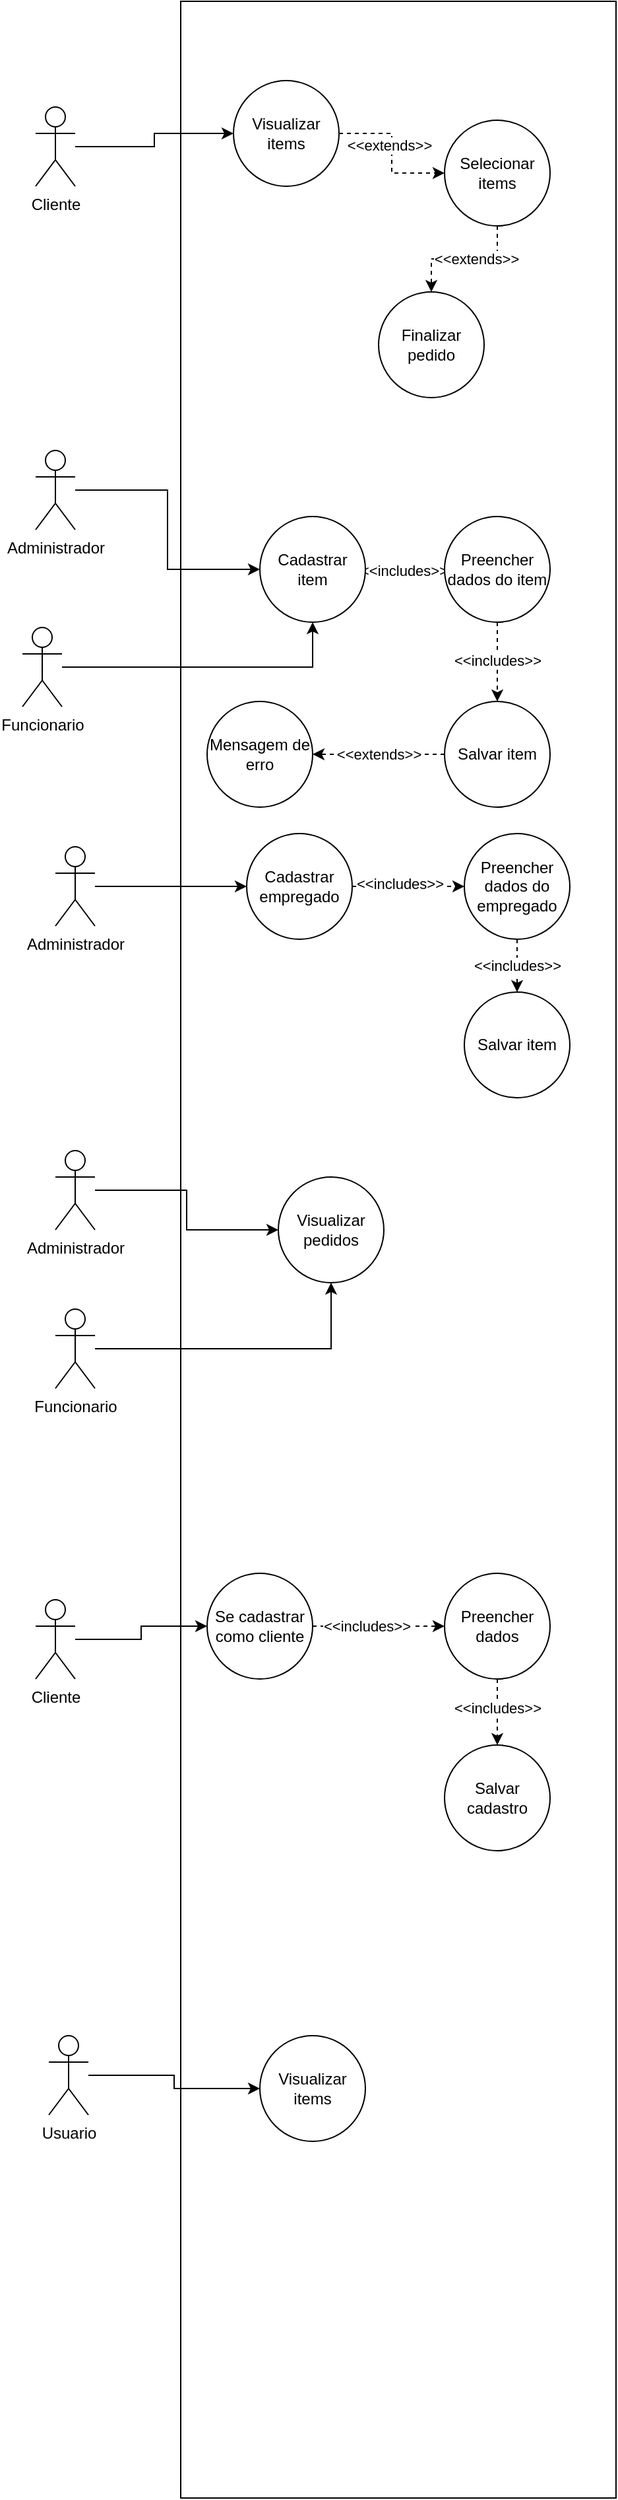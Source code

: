<mxfile version="20.2.3" type="device"><diagram id="qjI5TjbyqnC-1DlbSo3F" name="Página-1"><mxGraphModel dx="1369" dy="954" grid="1" gridSize="10" guides="1" tooltips="1" connect="1" arrows="1" fold="1" page="1" pageScale="1" pageWidth="827" pageHeight="1169" math="0" shadow="0"><root><mxCell id="0"/><mxCell id="1" parent="0"/><mxCell id="Bm8TlxDvVA3W-UxzWMQ6-3" value="" style="rounded=0;whiteSpace=wrap;html=1;" vertex="1" parent="1"><mxGeometry x="260" y="50" width="330" height="1890" as="geometry"/></mxCell><mxCell id="Bm8TlxDvVA3W-UxzWMQ6-9" style="edgeStyle=orthogonalEdgeStyle;rounded=0;orthogonalLoop=1;jettySize=auto;html=1;" edge="1" parent="1" source="Bm8TlxDvVA3W-UxzWMQ6-4" target="Bm8TlxDvVA3W-UxzWMQ6-5"><mxGeometry relative="1" as="geometry"/></mxCell><mxCell id="Bm8TlxDvVA3W-UxzWMQ6-4" value="Cliente" style="shape=umlActor;verticalLabelPosition=bottom;verticalAlign=top;html=1;outlineConnect=0;" vertex="1" parent="1"><mxGeometry x="150" y="130" width="30" height="60" as="geometry"/></mxCell><mxCell id="Bm8TlxDvVA3W-UxzWMQ6-10" style="edgeStyle=orthogonalEdgeStyle;rounded=0;orthogonalLoop=1;jettySize=auto;html=1;dashed=1;" edge="1" parent="1" source="Bm8TlxDvVA3W-UxzWMQ6-5" target="Bm8TlxDvVA3W-UxzWMQ6-7"><mxGeometry relative="1" as="geometry"/></mxCell><mxCell id="Bm8TlxDvVA3W-UxzWMQ6-12" value="&amp;lt;&amp;lt;extends&amp;gt;&amp;gt;" style="edgeLabel;html=1;align=center;verticalAlign=middle;resizable=0;points=[];" vertex="1" connectable="0" parent="Bm8TlxDvVA3W-UxzWMQ6-10"><mxGeometry x="-0.116" y="-2" relative="1" as="geometry"><mxPoint as="offset"/></mxGeometry></mxCell><mxCell id="Bm8TlxDvVA3W-UxzWMQ6-5" value="Visualizar items" style="ellipse;whiteSpace=wrap;html=1;aspect=fixed;" vertex="1" parent="1"><mxGeometry x="300" y="110" width="80" height="80" as="geometry"/></mxCell><mxCell id="Bm8TlxDvVA3W-UxzWMQ6-11" style="edgeStyle=orthogonalEdgeStyle;rounded=0;orthogonalLoop=1;jettySize=auto;html=1;dashed=1;" edge="1" parent="1" source="Bm8TlxDvVA3W-UxzWMQ6-7" target="Bm8TlxDvVA3W-UxzWMQ6-8"><mxGeometry relative="1" as="geometry"/></mxCell><mxCell id="Bm8TlxDvVA3W-UxzWMQ6-13" value="&amp;lt;&amp;lt;extends&amp;gt;&amp;gt;" style="edgeLabel;html=1;align=center;verticalAlign=middle;resizable=0;points=[];" vertex="1" connectable="0" parent="Bm8TlxDvVA3W-UxzWMQ6-11"><mxGeometry x="-0.168" relative="1" as="geometry"><mxPoint as="offset"/></mxGeometry></mxCell><mxCell id="Bm8TlxDvVA3W-UxzWMQ6-7" value="Selecionar items" style="ellipse;whiteSpace=wrap;html=1;aspect=fixed;" vertex="1" parent="1"><mxGeometry x="460" y="140" width="80" height="80" as="geometry"/></mxCell><mxCell id="Bm8TlxDvVA3W-UxzWMQ6-8" value="Finalizar pedido" style="ellipse;whiteSpace=wrap;html=1;aspect=fixed;" vertex="1" parent="1"><mxGeometry x="410" y="270" width="80" height="80" as="geometry"/></mxCell><mxCell id="Bm8TlxDvVA3W-UxzWMQ6-20" style="edgeStyle=orthogonalEdgeStyle;rounded=0;orthogonalLoop=1;jettySize=auto;html=1;" edge="1" parent="1" source="Bm8TlxDvVA3W-UxzWMQ6-15" target="Bm8TlxDvVA3W-UxzWMQ6-19"><mxGeometry relative="1" as="geometry"/></mxCell><mxCell id="Bm8TlxDvVA3W-UxzWMQ6-15" value="Administrador" style="shape=umlActor;verticalLabelPosition=bottom;verticalAlign=top;html=1;outlineConnect=0;" vertex="1" parent="1"><mxGeometry x="150" y="390" width="30" height="60" as="geometry"/></mxCell><mxCell id="Bm8TlxDvVA3W-UxzWMQ6-22" style="edgeStyle=orthogonalEdgeStyle;rounded=0;orthogonalLoop=1;jettySize=auto;html=1;dashed=1;" edge="1" parent="1" source="Bm8TlxDvVA3W-UxzWMQ6-19" target="Bm8TlxDvVA3W-UxzWMQ6-21"><mxGeometry relative="1" as="geometry"/></mxCell><mxCell id="Bm8TlxDvVA3W-UxzWMQ6-26" value="&amp;lt;&amp;lt;includes&amp;gt;&amp;gt;" style="edgeLabel;html=1;align=center;verticalAlign=middle;resizable=0;points=[];" vertex="1" connectable="0" parent="Bm8TlxDvVA3W-UxzWMQ6-22"><mxGeometry x="-0.045" y="-1" relative="1" as="geometry"><mxPoint as="offset"/></mxGeometry></mxCell><mxCell id="Bm8TlxDvVA3W-UxzWMQ6-19" value="Cadastrar item" style="ellipse;whiteSpace=wrap;html=1;aspect=fixed;" vertex="1" parent="1"><mxGeometry x="320" y="440" width="80" height="80" as="geometry"/></mxCell><mxCell id="Bm8TlxDvVA3W-UxzWMQ6-24" style="edgeStyle=orthogonalEdgeStyle;rounded=0;orthogonalLoop=1;jettySize=auto;html=1;dashed=1;" edge="1" parent="1" source="Bm8TlxDvVA3W-UxzWMQ6-21" target="Bm8TlxDvVA3W-UxzWMQ6-23"><mxGeometry relative="1" as="geometry"/></mxCell><mxCell id="Bm8TlxDvVA3W-UxzWMQ6-27" value="&amp;lt;&amp;lt;includes&amp;gt;&amp;gt;" style="edgeLabel;html=1;align=center;verticalAlign=middle;resizable=0;points=[];" vertex="1" connectable="0" parent="Bm8TlxDvVA3W-UxzWMQ6-24"><mxGeometry x="-0.045" relative="1" as="geometry"><mxPoint as="offset"/></mxGeometry></mxCell><mxCell id="Bm8TlxDvVA3W-UxzWMQ6-21" value="Preencher dados do item" style="ellipse;whiteSpace=wrap;html=1;aspect=fixed;" vertex="1" parent="1"><mxGeometry x="460" y="440" width="80" height="80" as="geometry"/></mxCell><mxCell id="Bm8TlxDvVA3W-UxzWMQ6-28" value="&amp;lt;&amp;lt;extends&amp;gt;&amp;gt;" style="edgeStyle=orthogonalEdgeStyle;rounded=0;orthogonalLoop=1;jettySize=auto;html=1;dashed=1;" edge="1" parent="1" source="Bm8TlxDvVA3W-UxzWMQ6-23" target="Bm8TlxDvVA3W-UxzWMQ6-25"><mxGeometry relative="1" as="geometry"/></mxCell><mxCell id="Bm8TlxDvVA3W-UxzWMQ6-23" value="Salvar item" style="ellipse;whiteSpace=wrap;html=1;aspect=fixed;" vertex="1" parent="1"><mxGeometry x="460" y="580" width="80" height="80" as="geometry"/></mxCell><mxCell id="Bm8TlxDvVA3W-UxzWMQ6-25" value="Mensagem de erro" style="ellipse;whiteSpace=wrap;html=1;aspect=fixed;" vertex="1" parent="1"><mxGeometry x="280" y="580" width="80" height="80" as="geometry"/></mxCell><mxCell id="Bm8TlxDvVA3W-UxzWMQ6-33" style="edgeStyle=orthogonalEdgeStyle;rounded=0;orthogonalLoop=1;jettySize=auto;html=1;" edge="1" parent="1" source="Bm8TlxDvVA3W-UxzWMQ6-34" target="Bm8TlxDvVA3W-UxzWMQ6-36"><mxGeometry relative="1" as="geometry"/></mxCell><mxCell id="Bm8TlxDvVA3W-UxzWMQ6-34" value="Administrador" style="shape=umlActor;verticalLabelPosition=bottom;verticalAlign=top;html=1;outlineConnect=0;" vertex="1" parent="1"><mxGeometry x="165" y="690" width="30" height="60" as="geometry"/></mxCell><mxCell id="Bm8TlxDvVA3W-UxzWMQ6-42" style="edgeStyle=orthogonalEdgeStyle;rounded=0;orthogonalLoop=1;jettySize=auto;html=1;dashed=1;" edge="1" parent="1" source="Bm8TlxDvVA3W-UxzWMQ6-36" target="Bm8TlxDvVA3W-UxzWMQ6-38"><mxGeometry relative="1" as="geometry"/></mxCell><mxCell id="Bm8TlxDvVA3W-UxzWMQ6-44" value="&amp;lt;&amp;lt;includes&amp;gt;&amp;gt;" style="edgeLabel;html=1;align=center;verticalAlign=middle;resizable=0;points=[];" vertex="1" connectable="0" parent="Bm8TlxDvVA3W-UxzWMQ6-42"><mxGeometry x="-0.153" y="2" relative="1" as="geometry"><mxPoint as="offset"/></mxGeometry></mxCell><mxCell id="Bm8TlxDvVA3W-UxzWMQ6-36" value="Cadastrar empregado" style="ellipse;whiteSpace=wrap;html=1;aspect=fixed;" vertex="1" parent="1"><mxGeometry x="310" y="680" width="80" height="80" as="geometry"/></mxCell><mxCell id="Bm8TlxDvVA3W-UxzWMQ6-43" value="&amp;lt;&amp;lt;includes&amp;gt;&amp;gt;" style="edgeStyle=orthogonalEdgeStyle;rounded=0;orthogonalLoop=1;jettySize=auto;html=1;dashed=1;" edge="1" parent="1" source="Bm8TlxDvVA3W-UxzWMQ6-38" target="Bm8TlxDvVA3W-UxzWMQ6-40"><mxGeometry relative="1" as="geometry"/></mxCell><mxCell id="Bm8TlxDvVA3W-UxzWMQ6-38" value="Preencher dados do empregado" style="ellipse;whiteSpace=wrap;html=1;aspect=fixed;" vertex="1" parent="1"><mxGeometry x="475" y="680" width="80" height="80" as="geometry"/></mxCell><mxCell id="Bm8TlxDvVA3W-UxzWMQ6-40" value="Salvar item" style="ellipse;whiteSpace=wrap;html=1;aspect=fixed;" vertex="1" parent="1"><mxGeometry x="475" y="800" width="80" height="80" as="geometry"/></mxCell><mxCell id="Bm8TlxDvVA3W-UxzWMQ6-50" style="edgeStyle=orthogonalEdgeStyle;rounded=0;orthogonalLoop=1;jettySize=auto;html=1;" edge="1" parent="1" source="Bm8TlxDvVA3W-UxzWMQ6-45" target="Bm8TlxDvVA3W-UxzWMQ6-46"><mxGeometry relative="1" as="geometry"/></mxCell><mxCell id="Bm8TlxDvVA3W-UxzWMQ6-45" value="Administrador" style="shape=umlActor;verticalLabelPosition=bottom;verticalAlign=top;html=1;outlineConnect=0;" vertex="1" parent="1"><mxGeometry x="165" y="920" width="30" height="60" as="geometry"/></mxCell><mxCell id="Bm8TlxDvVA3W-UxzWMQ6-46" value="Visualizar pedidos" style="ellipse;whiteSpace=wrap;html=1;aspect=fixed;" vertex="1" parent="1"><mxGeometry x="334" y="940" width="80" height="80" as="geometry"/></mxCell><mxCell id="Bm8TlxDvVA3W-UxzWMQ6-51" style="edgeStyle=orthogonalEdgeStyle;rounded=0;orthogonalLoop=1;jettySize=auto;html=1;" edge="1" parent="1" source="Bm8TlxDvVA3W-UxzWMQ6-49" target="Bm8TlxDvVA3W-UxzWMQ6-46"><mxGeometry relative="1" as="geometry"/></mxCell><mxCell id="Bm8TlxDvVA3W-UxzWMQ6-49" value="Funcionario" style="shape=umlActor;verticalLabelPosition=bottom;verticalAlign=top;html=1;outlineConnect=0;" vertex="1" parent="1"><mxGeometry x="165" y="1040" width="30" height="60" as="geometry"/></mxCell><mxCell id="Bm8TlxDvVA3W-UxzWMQ6-55" style="edgeStyle=orthogonalEdgeStyle;rounded=0;orthogonalLoop=1;jettySize=auto;html=1;" edge="1" parent="1" source="Bm8TlxDvVA3W-UxzWMQ6-52" target="Bm8TlxDvVA3W-UxzWMQ6-19"><mxGeometry relative="1" as="geometry"/></mxCell><mxCell id="Bm8TlxDvVA3W-UxzWMQ6-52" value="Funcionario" style="shape=umlActor;verticalLabelPosition=bottom;verticalAlign=top;html=1;outlineConnect=0;" vertex="1" parent="1"><mxGeometry x="140" y="524" width="30" height="60" as="geometry"/></mxCell><mxCell id="Bm8TlxDvVA3W-UxzWMQ6-61" style="edgeStyle=orthogonalEdgeStyle;rounded=0;orthogonalLoop=1;jettySize=auto;html=1;dashed=1;" edge="1" parent="1" source="Bm8TlxDvVA3W-UxzWMQ6-56" target="Bm8TlxDvVA3W-UxzWMQ6-57"><mxGeometry relative="1" as="geometry"/></mxCell><mxCell id="Bm8TlxDvVA3W-UxzWMQ6-63" value="&amp;lt;&amp;lt;includes&amp;gt;&amp;gt;" style="edgeLabel;html=1;align=center;verticalAlign=middle;resizable=0;points=[];" vertex="1" connectable="0" parent="Bm8TlxDvVA3W-UxzWMQ6-61"><mxGeometry x="-0.193" relative="1" as="geometry"><mxPoint as="offset"/></mxGeometry></mxCell><mxCell id="Bm8TlxDvVA3W-UxzWMQ6-56" value="Se cadastrar como cliente" style="ellipse;whiteSpace=wrap;html=1;aspect=fixed;" vertex="1" parent="1"><mxGeometry x="280" y="1240" width="80" height="80" as="geometry"/></mxCell><mxCell id="Bm8TlxDvVA3W-UxzWMQ6-62" style="edgeStyle=orthogonalEdgeStyle;rounded=0;orthogonalLoop=1;jettySize=auto;html=1;dashed=1;" edge="1" parent="1" source="Bm8TlxDvVA3W-UxzWMQ6-57" target="Bm8TlxDvVA3W-UxzWMQ6-58"><mxGeometry relative="1" as="geometry"/></mxCell><mxCell id="Bm8TlxDvVA3W-UxzWMQ6-64" value="&amp;lt;&amp;lt;includes&amp;gt;&amp;gt;" style="edgeLabel;html=1;align=center;verticalAlign=middle;resizable=0;points=[];" vertex="1" connectable="0" parent="Bm8TlxDvVA3W-UxzWMQ6-62"><mxGeometry x="-0.147" relative="1" as="geometry"><mxPoint as="offset"/></mxGeometry></mxCell><mxCell id="Bm8TlxDvVA3W-UxzWMQ6-57" value="Preencher dados" style="ellipse;whiteSpace=wrap;html=1;aspect=fixed;" vertex="1" parent="1"><mxGeometry x="460" y="1240" width="80" height="80" as="geometry"/></mxCell><mxCell id="Bm8TlxDvVA3W-UxzWMQ6-58" value="Salvar cadastro" style="ellipse;whiteSpace=wrap;html=1;aspect=fixed;" vertex="1" parent="1"><mxGeometry x="460" y="1370" width="80" height="80" as="geometry"/></mxCell><mxCell id="Bm8TlxDvVA3W-UxzWMQ6-60" style="edgeStyle=orthogonalEdgeStyle;rounded=0;orthogonalLoop=1;jettySize=auto;html=1;" edge="1" parent="1" source="Bm8TlxDvVA3W-UxzWMQ6-59" target="Bm8TlxDvVA3W-UxzWMQ6-56"><mxGeometry relative="1" as="geometry"/></mxCell><mxCell id="Bm8TlxDvVA3W-UxzWMQ6-59" value="Cliente" style="shape=umlActor;verticalLabelPosition=bottom;verticalAlign=top;html=1;outlineConnect=0;" vertex="1" parent="1"><mxGeometry x="150" y="1260" width="30" height="60" as="geometry"/></mxCell><mxCell id="Bm8TlxDvVA3W-UxzWMQ6-69" style="edgeStyle=orthogonalEdgeStyle;rounded=0;orthogonalLoop=1;jettySize=auto;html=1;" edge="1" parent="1" source="Bm8TlxDvVA3W-UxzWMQ6-67" target="Bm8TlxDvVA3W-UxzWMQ6-68"><mxGeometry relative="1" as="geometry"/></mxCell><mxCell id="Bm8TlxDvVA3W-UxzWMQ6-67" value="Usuario" style="shape=umlActor;verticalLabelPosition=bottom;verticalAlign=top;html=1;outlineConnect=0;" vertex="1" parent="1"><mxGeometry x="160" y="1590" width="30" height="60" as="geometry"/></mxCell><mxCell id="Bm8TlxDvVA3W-UxzWMQ6-68" value="Visualizar items" style="ellipse;whiteSpace=wrap;html=1;aspect=fixed;" vertex="1" parent="1"><mxGeometry x="320" y="1590" width="80" height="80" as="geometry"/></mxCell></root></mxGraphModel></diagram></mxfile>